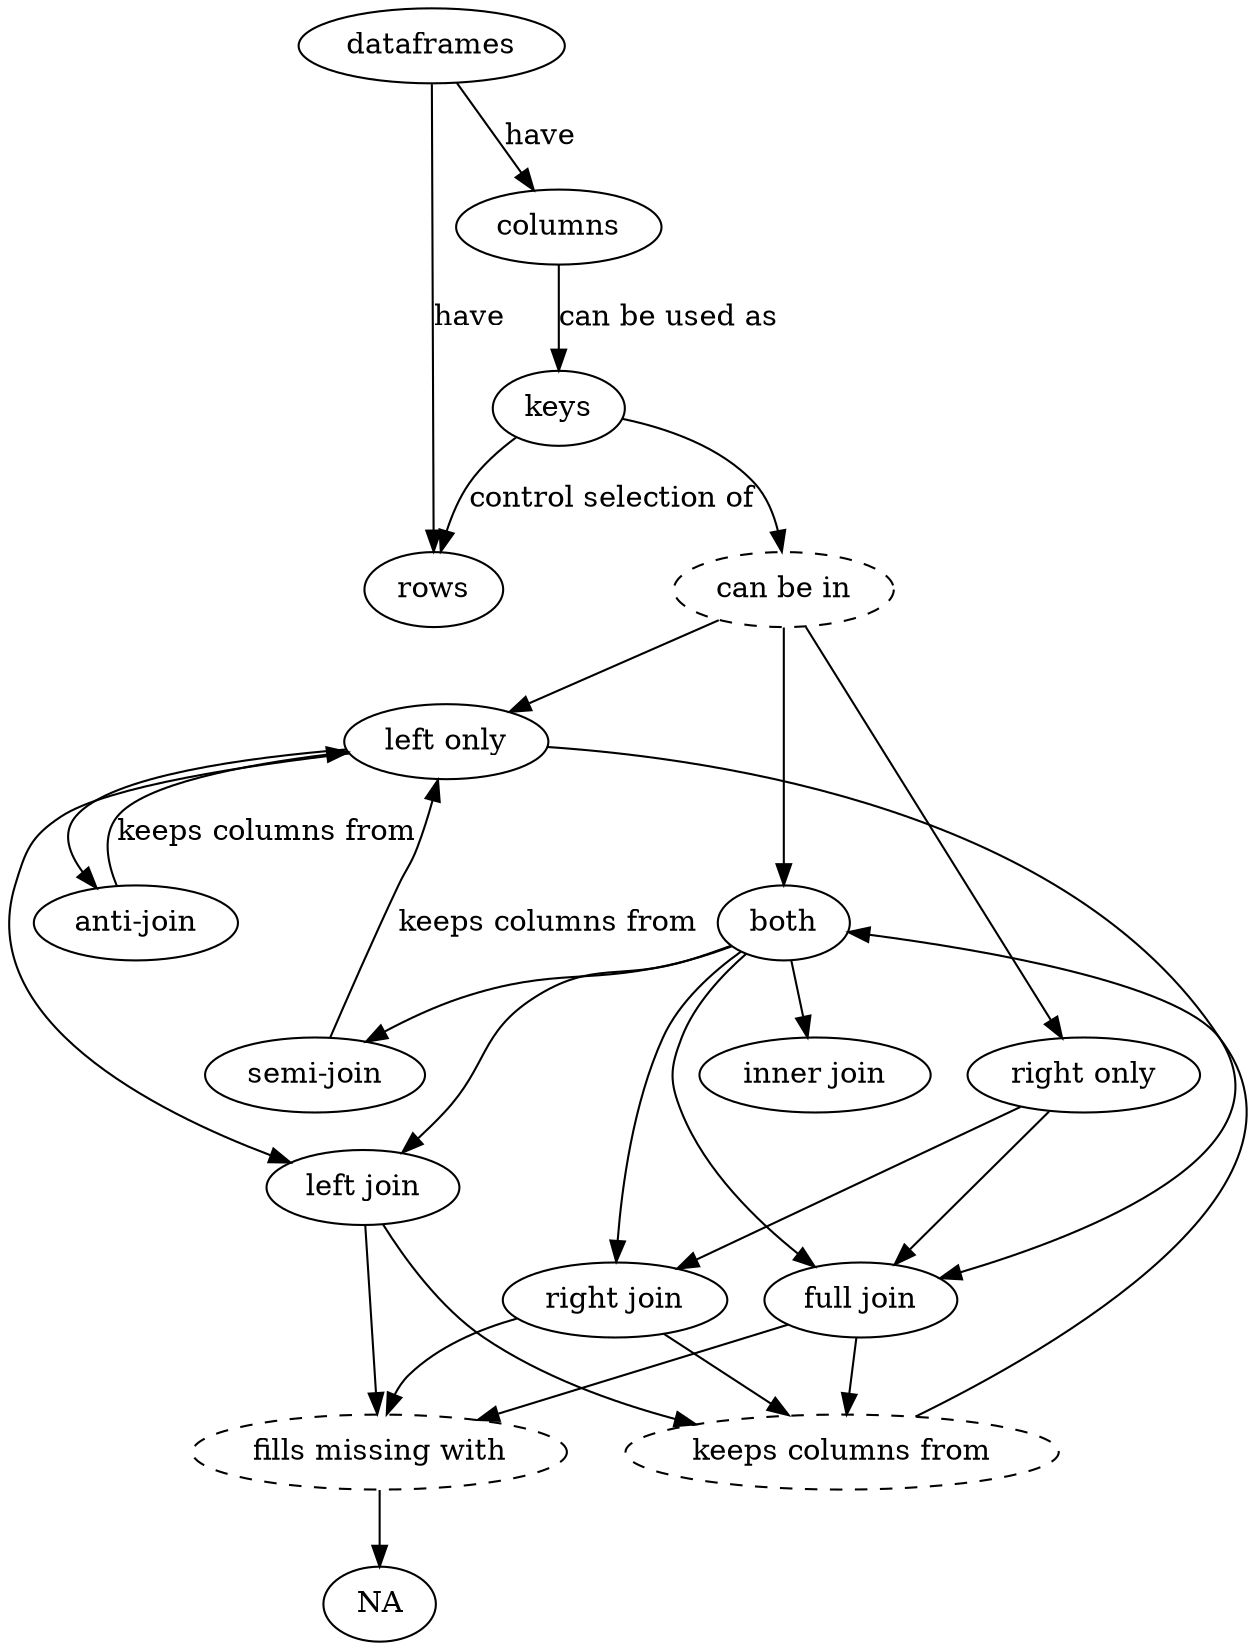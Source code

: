 digraph join {
    dataframes -> rows [label="have"];
    dataframes -> columns [label="have"];
    columns -> keys [label="can be used as"];
    keys -> rows [label="control selection of"];
    keys -> "can be in";
    "can be in" [style=dashed];
    "can be in" -> "left only";
    "can be in" -> "both";
    "can be in" -> "right only";
    "both" -> "inner join";
    "left only" -> "left join";
    "both" -> "left join";
    "right only" -> "right join";
    "both" -> "right join";
    "left only" -> "full join";
    "both" -> "full join";
    "right only" -> "full join";
    "inner join" -> "full join" [style=invis];
    "both" -> "semi-join";
    "semi-join" -> "left only" [label="keeps columns from"];
    "left only" -> "both" [style=invis];
    "both" -> "right only" [style=invis];
    "left only" -> "anti-join";
    "anti-join" -> "left only" [label="keeps columns from"];
    "right join" -> "keeps columns from";
    "full join" -> "keeps columns from";
    "left join" -> "keeps columns from";
    "keeps columns from" -> "both";
    "keeps columns from" [style=dashed];
    "right join" -> "fills missing with";
    "full join" -> "fills missing with";
    "left join" -> "fills missing with";
    "fills missing with" [style=dashed];
    "fills missing with" -> "NA";
}
